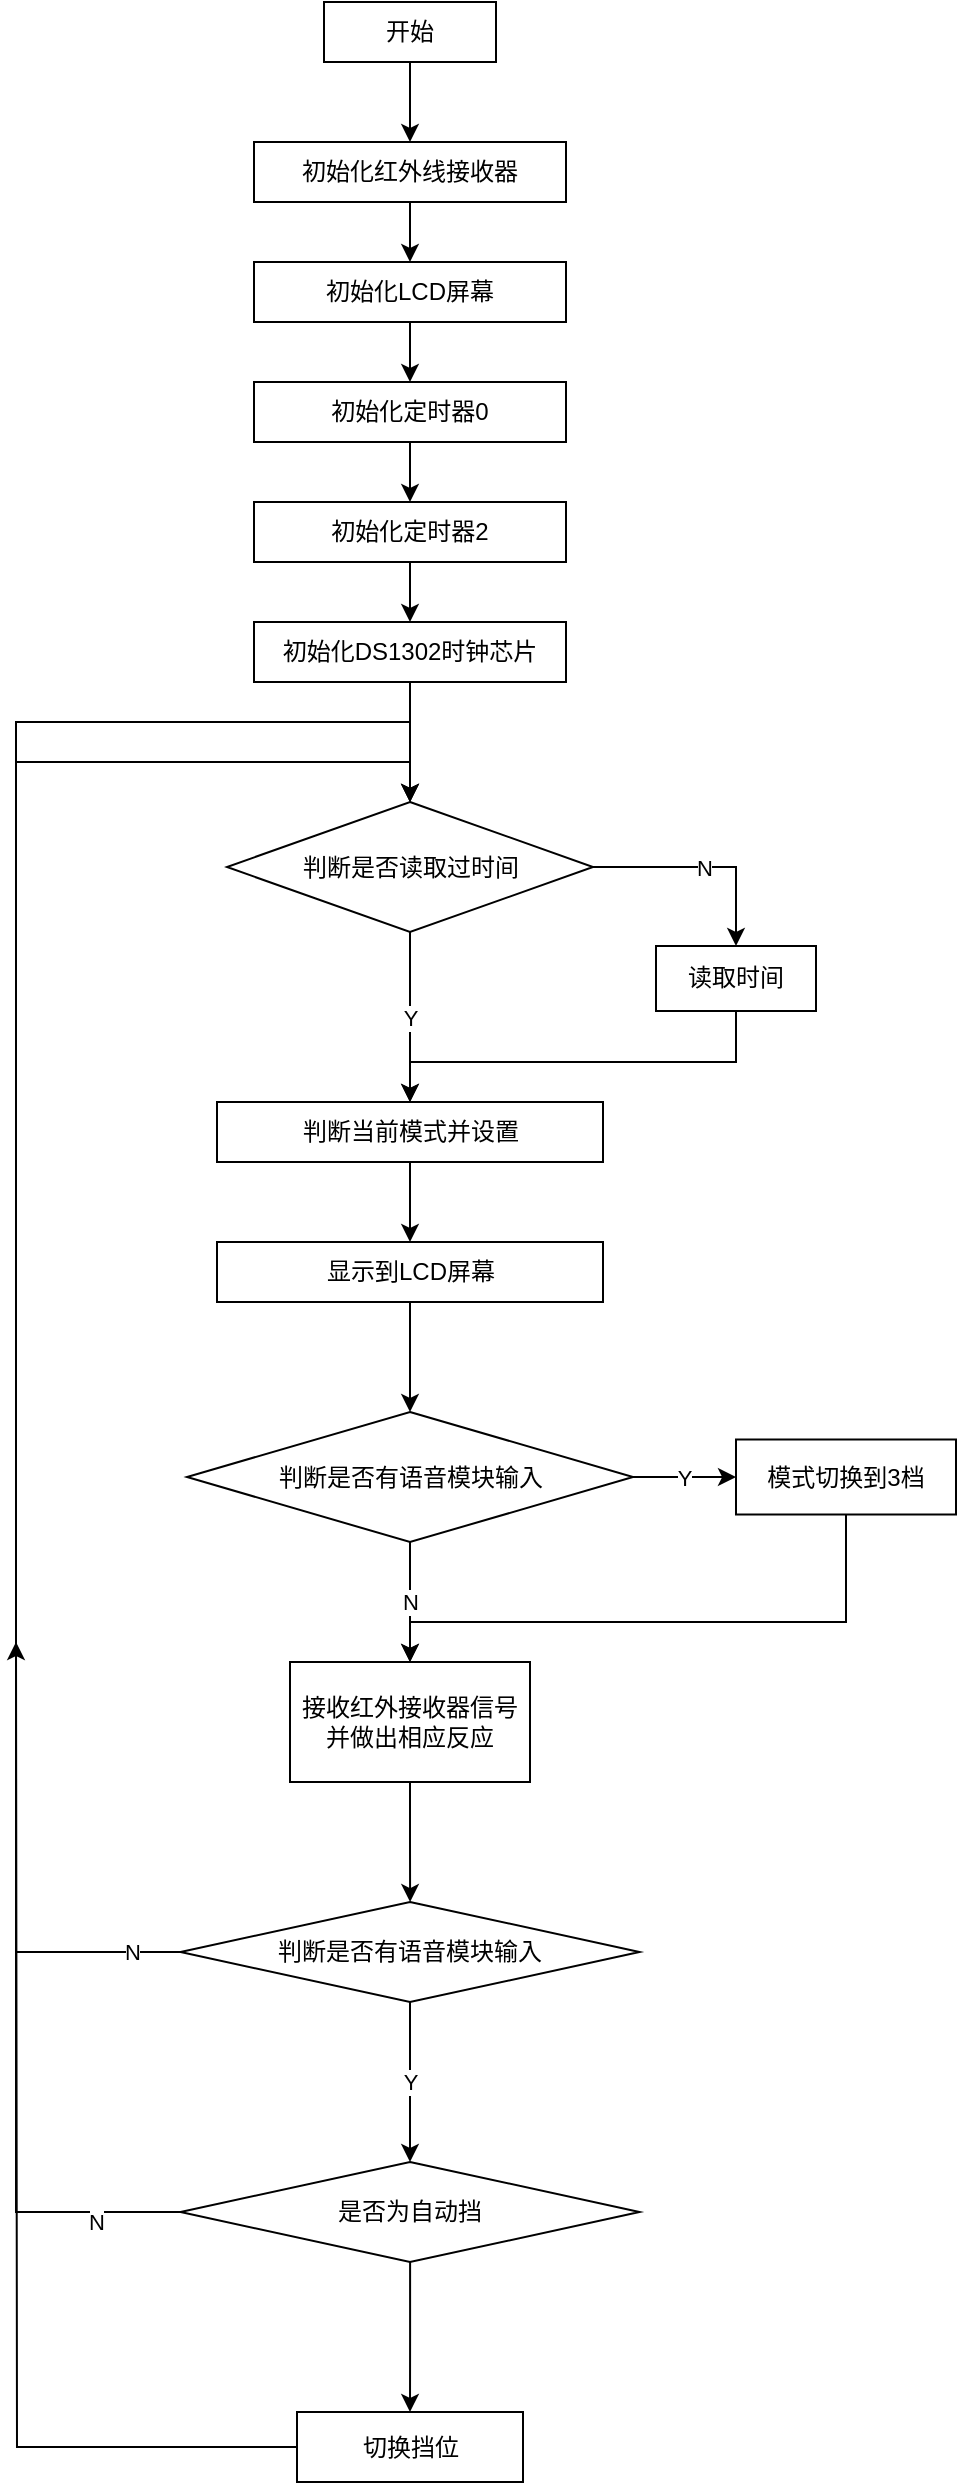 <mxfile version="21.0.8" type="github">
  <diagram name="第 1 页" id="Em-Xw_e7k-aKN8NRgrZc">
    <mxGraphModel dx="1434" dy="756" grid="1" gridSize="10" guides="1" tooltips="1" connect="1" arrows="1" fold="1" page="1" pageScale="1" pageWidth="827" pageHeight="1169" math="0" shadow="0">
      <root>
        <mxCell id="0" />
        <mxCell id="1" parent="0" />
        <mxCell id="7PT6G1Jtv1E3yQdZefuV-4" value="" style="edgeStyle=orthogonalEdgeStyle;rounded=0;orthogonalLoop=1;jettySize=auto;html=1;" edge="1" parent="1" source="7PT6G1Jtv1E3yQdZefuV-1" target="7PT6G1Jtv1E3yQdZefuV-2">
          <mxGeometry relative="1" as="geometry" />
        </mxCell>
        <mxCell id="7PT6G1Jtv1E3yQdZefuV-1" value="开始&lt;br&gt;" style="rounded=0;whiteSpace=wrap;html=1;" vertex="1" parent="1">
          <mxGeometry x="354" y="80" width="86" height="30" as="geometry" />
        </mxCell>
        <mxCell id="7PT6G1Jtv1E3yQdZefuV-6" value="" style="edgeStyle=orthogonalEdgeStyle;rounded=0;orthogonalLoop=1;jettySize=auto;html=1;" edge="1" parent="1" source="7PT6G1Jtv1E3yQdZefuV-2" target="7PT6G1Jtv1E3yQdZefuV-5">
          <mxGeometry relative="1" as="geometry" />
        </mxCell>
        <mxCell id="7PT6G1Jtv1E3yQdZefuV-2" value="初始化红外线接收器" style="rounded=0;whiteSpace=wrap;html=1;" vertex="1" parent="1">
          <mxGeometry x="319" y="150" width="156" height="30" as="geometry" />
        </mxCell>
        <mxCell id="7PT6G1Jtv1E3yQdZefuV-8" value="" style="edgeStyle=orthogonalEdgeStyle;rounded=0;orthogonalLoop=1;jettySize=auto;html=1;" edge="1" parent="1" source="7PT6G1Jtv1E3yQdZefuV-5" target="7PT6G1Jtv1E3yQdZefuV-7">
          <mxGeometry relative="1" as="geometry" />
        </mxCell>
        <mxCell id="7PT6G1Jtv1E3yQdZefuV-5" value="初始化LCD屏幕" style="rounded=0;whiteSpace=wrap;html=1;" vertex="1" parent="1">
          <mxGeometry x="319" y="210" width="156" height="30" as="geometry" />
        </mxCell>
        <mxCell id="7PT6G1Jtv1E3yQdZefuV-11" value="" style="edgeStyle=orthogonalEdgeStyle;rounded=0;orthogonalLoop=1;jettySize=auto;html=1;" edge="1" parent="1" source="7PT6G1Jtv1E3yQdZefuV-7" target="7PT6G1Jtv1E3yQdZefuV-10">
          <mxGeometry relative="1" as="geometry" />
        </mxCell>
        <mxCell id="7PT6G1Jtv1E3yQdZefuV-7" value="初始化定时器0&lt;br&gt;" style="rounded=0;whiteSpace=wrap;html=1;" vertex="1" parent="1">
          <mxGeometry x="319" y="270" width="156" height="30" as="geometry" />
        </mxCell>
        <mxCell id="7PT6G1Jtv1E3yQdZefuV-13" value="" style="edgeStyle=orthogonalEdgeStyle;rounded=0;orthogonalLoop=1;jettySize=auto;html=1;" edge="1" parent="1" source="7PT6G1Jtv1E3yQdZefuV-10" target="7PT6G1Jtv1E3yQdZefuV-12">
          <mxGeometry relative="1" as="geometry" />
        </mxCell>
        <mxCell id="7PT6G1Jtv1E3yQdZefuV-10" value="初始化定时器2" style="rounded=0;whiteSpace=wrap;html=1;" vertex="1" parent="1">
          <mxGeometry x="319" y="330" width="156" height="30" as="geometry" />
        </mxCell>
        <mxCell id="7PT6G1Jtv1E3yQdZefuV-17" value="" style="edgeStyle=orthogonalEdgeStyle;rounded=0;orthogonalLoop=1;jettySize=auto;html=1;" edge="1" parent="1" source="7PT6G1Jtv1E3yQdZefuV-12" target="7PT6G1Jtv1E3yQdZefuV-16">
          <mxGeometry relative="1" as="geometry" />
        </mxCell>
        <mxCell id="7PT6G1Jtv1E3yQdZefuV-12" value="初始化DS1302时钟芯片" style="rounded=0;whiteSpace=wrap;html=1;" vertex="1" parent="1">
          <mxGeometry x="319" y="390" width="156" height="30" as="geometry" />
        </mxCell>
        <mxCell id="7PT6G1Jtv1E3yQdZefuV-19" value="Y" style="edgeStyle=orthogonalEdgeStyle;rounded=0;orthogonalLoop=1;jettySize=auto;html=1;" edge="1" parent="1" source="7PT6G1Jtv1E3yQdZefuV-16" target="7PT6G1Jtv1E3yQdZefuV-18">
          <mxGeometry relative="1" as="geometry" />
        </mxCell>
        <mxCell id="7PT6G1Jtv1E3yQdZefuV-21" value="N" style="edgeStyle=orthogonalEdgeStyle;rounded=0;orthogonalLoop=1;jettySize=auto;html=1;" edge="1" parent="1" source="7PT6G1Jtv1E3yQdZefuV-16" target="7PT6G1Jtv1E3yQdZefuV-20">
          <mxGeometry relative="1" as="geometry" />
        </mxCell>
        <mxCell id="7PT6G1Jtv1E3yQdZefuV-16" value="判断是否读取过时间" style="rhombus;whiteSpace=wrap;html=1;rounded=0;" vertex="1" parent="1">
          <mxGeometry x="305.5" y="480" width="183" height="65" as="geometry" />
        </mxCell>
        <mxCell id="7PT6G1Jtv1E3yQdZefuV-24" value="" style="edgeStyle=orthogonalEdgeStyle;rounded=0;orthogonalLoop=1;jettySize=auto;html=1;" edge="1" parent="1" source="7PT6G1Jtv1E3yQdZefuV-18" target="7PT6G1Jtv1E3yQdZefuV-23">
          <mxGeometry relative="1" as="geometry" />
        </mxCell>
        <mxCell id="7PT6G1Jtv1E3yQdZefuV-18" value="判断当前模式并设置" style="rounded=0;whiteSpace=wrap;html=1;" vertex="1" parent="1">
          <mxGeometry x="300.5" y="630" width="193" height="30" as="geometry" />
        </mxCell>
        <mxCell id="7PT6G1Jtv1E3yQdZefuV-22" style="edgeStyle=orthogonalEdgeStyle;rounded=0;orthogonalLoop=1;jettySize=auto;html=1;entryX=0.5;entryY=0;entryDx=0;entryDy=0;" edge="1" parent="1" source="7PT6G1Jtv1E3yQdZefuV-20" target="7PT6G1Jtv1E3yQdZefuV-18">
          <mxGeometry relative="1" as="geometry">
            <Array as="points">
              <mxPoint x="560" y="610" />
              <mxPoint x="397" y="610" />
            </Array>
          </mxGeometry>
        </mxCell>
        <mxCell id="7PT6G1Jtv1E3yQdZefuV-20" value="读取时间" style="whiteSpace=wrap;html=1;rounded=0;" vertex="1" parent="1">
          <mxGeometry x="520" y="552" width="80" height="32.5" as="geometry" />
        </mxCell>
        <mxCell id="7PT6G1Jtv1E3yQdZefuV-26" value="" style="edgeStyle=orthogonalEdgeStyle;rounded=0;orthogonalLoop=1;jettySize=auto;html=1;" edge="1" parent="1" source="7PT6G1Jtv1E3yQdZefuV-23" target="7PT6G1Jtv1E3yQdZefuV-25">
          <mxGeometry relative="1" as="geometry" />
        </mxCell>
        <mxCell id="7PT6G1Jtv1E3yQdZefuV-23" value="显示到LCD屏幕" style="rounded=0;whiteSpace=wrap;html=1;" vertex="1" parent="1">
          <mxGeometry x="300.5" y="700" width="193" height="30" as="geometry" />
        </mxCell>
        <mxCell id="7PT6G1Jtv1E3yQdZefuV-28" value="Y" style="edgeStyle=orthogonalEdgeStyle;rounded=0;orthogonalLoop=1;jettySize=auto;html=1;" edge="1" parent="1" source="7PT6G1Jtv1E3yQdZefuV-25" target="7PT6G1Jtv1E3yQdZefuV-27">
          <mxGeometry relative="1" as="geometry" />
        </mxCell>
        <mxCell id="7PT6G1Jtv1E3yQdZefuV-30" value="N" style="edgeStyle=orthogonalEdgeStyle;rounded=0;orthogonalLoop=1;jettySize=auto;html=1;" edge="1" parent="1" source="7PT6G1Jtv1E3yQdZefuV-25" target="7PT6G1Jtv1E3yQdZefuV-29">
          <mxGeometry relative="1" as="geometry" />
        </mxCell>
        <mxCell id="7PT6G1Jtv1E3yQdZefuV-25" value="判断是否有语音模块输入" style="rhombus;whiteSpace=wrap;html=1;rounded=0;" vertex="1" parent="1">
          <mxGeometry x="285.5" y="785" width="223" height="65" as="geometry" />
        </mxCell>
        <mxCell id="7PT6G1Jtv1E3yQdZefuV-31" style="edgeStyle=orthogonalEdgeStyle;rounded=0;orthogonalLoop=1;jettySize=auto;html=1;entryX=0.5;entryY=0;entryDx=0;entryDy=0;" edge="1" parent="1" source="7PT6G1Jtv1E3yQdZefuV-27" target="7PT6G1Jtv1E3yQdZefuV-29">
          <mxGeometry relative="1" as="geometry">
            <Array as="points">
              <mxPoint x="615" y="890" />
              <mxPoint x="397" y="890" />
            </Array>
          </mxGeometry>
        </mxCell>
        <mxCell id="7PT6G1Jtv1E3yQdZefuV-27" value="模式切换到3档" style="whiteSpace=wrap;html=1;rounded=0;" vertex="1" parent="1">
          <mxGeometry x="560" y="798.75" width="110" height="37.5" as="geometry" />
        </mxCell>
        <mxCell id="7PT6G1Jtv1E3yQdZefuV-33" value="" style="edgeStyle=orthogonalEdgeStyle;rounded=0;orthogonalLoop=1;jettySize=auto;html=1;" edge="1" parent="1" source="7PT6G1Jtv1E3yQdZefuV-29" target="7PT6G1Jtv1E3yQdZefuV-32">
          <mxGeometry relative="1" as="geometry" />
        </mxCell>
        <mxCell id="7PT6G1Jtv1E3yQdZefuV-29" value="接收红外接收器信号并做出相应反应" style="whiteSpace=wrap;html=1;rounded=0;" vertex="1" parent="1">
          <mxGeometry x="337" y="910" width="120" height="60" as="geometry" />
        </mxCell>
        <mxCell id="7PT6G1Jtv1E3yQdZefuV-39" value="Y" style="edgeStyle=orthogonalEdgeStyle;rounded=0;orthogonalLoop=1;jettySize=auto;html=1;" edge="1" parent="1" source="7PT6G1Jtv1E3yQdZefuV-32" target="7PT6G1Jtv1E3yQdZefuV-38">
          <mxGeometry relative="1" as="geometry" />
        </mxCell>
        <mxCell id="7PT6G1Jtv1E3yQdZefuV-42" value="N" style="edgeStyle=orthogonalEdgeStyle;rounded=0;orthogonalLoop=1;jettySize=auto;html=1;entryX=0.5;entryY=0;entryDx=0;entryDy=0;" edge="1" parent="1" source="7PT6G1Jtv1E3yQdZefuV-32" target="7PT6G1Jtv1E3yQdZefuV-16">
          <mxGeometry x="-0.945" relative="1" as="geometry">
            <Array as="points">
              <mxPoint x="200" y="1055" />
              <mxPoint x="200" y="460" />
              <mxPoint x="397" y="460" />
            </Array>
            <mxPoint as="offset" />
          </mxGeometry>
        </mxCell>
        <mxCell id="7PT6G1Jtv1E3yQdZefuV-32" value="判断是否有语音模块输入" style="rhombus;whiteSpace=wrap;html=1;rounded=0;" vertex="1" parent="1">
          <mxGeometry x="282.25" y="1030" width="229.5" height="50" as="geometry" />
        </mxCell>
        <mxCell id="7PT6G1Jtv1E3yQdZefuV-41" value="" style="edgeStyle=orthogonalEdgeStyle;rounded=0;orthogonalLoop=1;jettySize=auto;html=1;" edge="1" parent="1" source="7PT6G1Jtv1E3yQdZefuV-38" target="7PT6G1Jtv1E3yQdZefuV-40">
          <mxGeometry relative="1" as="geometry" />
        </mxCell>
        <mxCell id="7PT6G1Jtv1E3yQdZefuV-43" value="N" style="edgeStyle=orthogonalEdgeStyle;rounded=0;orthogonalLoop=1;jettySize=auto;html=1;entryX=0.5;entryY=0;entryDx=0;entryDy=0;" edge="1" parent="1" source="7PT6G1Jtv1E3yQdZefuV-38" target="7PT6G1Jtv1E3yQdZefuV-16">
          <mxGeometry x="-0.921" y="5" relative="1" as="geometry">
            <Array as="points">
              <mxPoint x="200" y="1185" />
              <mxPoint x="200" y="440" />
              <mxPoint x="397" y="440" />
            </Array>
            <mxPoint as="offset" />
          </mxGeometry>
        </mxCell>
        <mxCell id="7PT6G1Jtv1E3yQdZefuV-38" value="是否为自动挡" style="rhombus;whiteSpace=wrap;html=1;rounded=0;" vertex="1" parent="1">
          <mxGeometry x="282.25" y="1160" width="229.5" height="50" as="geometry" />
        </mxCell>
        <mxCell id="7PT6G1Jtv1E3yQdZefuV-44" style="edgeStyle=orthogonalEdgeStyle;rounded=0;orthogonalLoop=1;jettySize=auto;html=1;" edge="1" parent="1" source="7PT6G1Jtv1E3yQdZefuV-40">
          <mxGeometry relative="1" as="geometry">
            <mxPoint x="200" y="900" as="targetPoint" />
          </mxGeometry>
        </mxCell>
        <mxCell id="7PT6G1Jtv1E3yQdZefuV-40" value="切换挡位" style="whiteSpace=wrap;html=1;rounded=0;" vertex="1" parent="1">
          <mxGeometry x="340.5" y="1285" width="113" height="35" as="geometry" />
        </mxCell>
      </root>
    </mxGraphModel>
  </diagram>
</mxfile>
